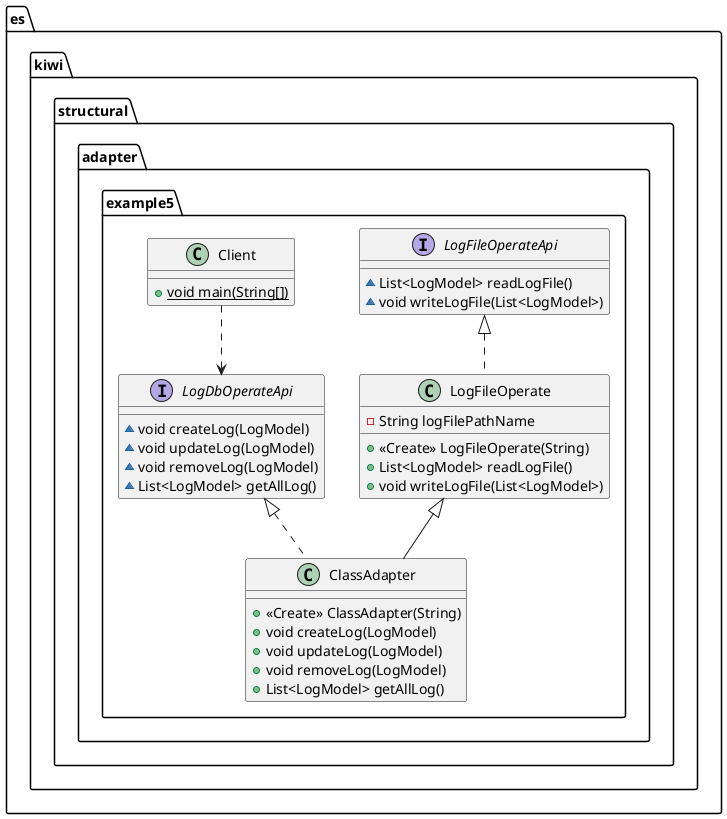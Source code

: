 @startuml
interface es.kiwi.structural.adapter.example5.LogFileOperateApi {
~ List<LogModel> readLogFile()
~ void writeLogFile(List<LogModel>)
}
class es.kiwi.structural.adapter.example5.ClassAdapter {
+ <<Create>> ClassAdapter(String)
+ void createLog(LogModel)
+ void updateLog(LogModel)
+ void removeLog(LogModel)
+ List<LogModel> getAllLog()
}
class es.kiwi.structural.adapter.example5.LogFileOperate {
- String logFilePathName
+ <<Create>> LogFileOperate(String)
+ List<LogModel> readLogFile()
+ void writeLogFile(List<LogModel>)
}
interface es.kiwi.structural.adapter.example5.LogDbOperateApi {
~ void createLog(LogModel)
~ void updateLog(LogModel)
~ void removeLog(LogModel)
~ List<LogModel> getAllLog()
}
class es.kiwi.structural.adapter.example5.Client {
+ {static} void main(String[])
}


es.kiwi.structural.adapter.example5.LogDbOperateApi <|.. es.kiwi.structural.adapter.example5.ClassAdapter
es.kiwi.structural.adapter.example5.LogFileOperate <|-- es.kiwi.structural.adapter.example5.ClassAdapter
es.kiwi.structural.adapter.example5.LogFileOperateApi <|.. es.kiwi.structural.adapter.example5.LogFileOperate
es.kiwi.structural.adapter.example5.Client ..> es.kiwi.structural.adapter.example5.LogDbOperateApi
@enduml